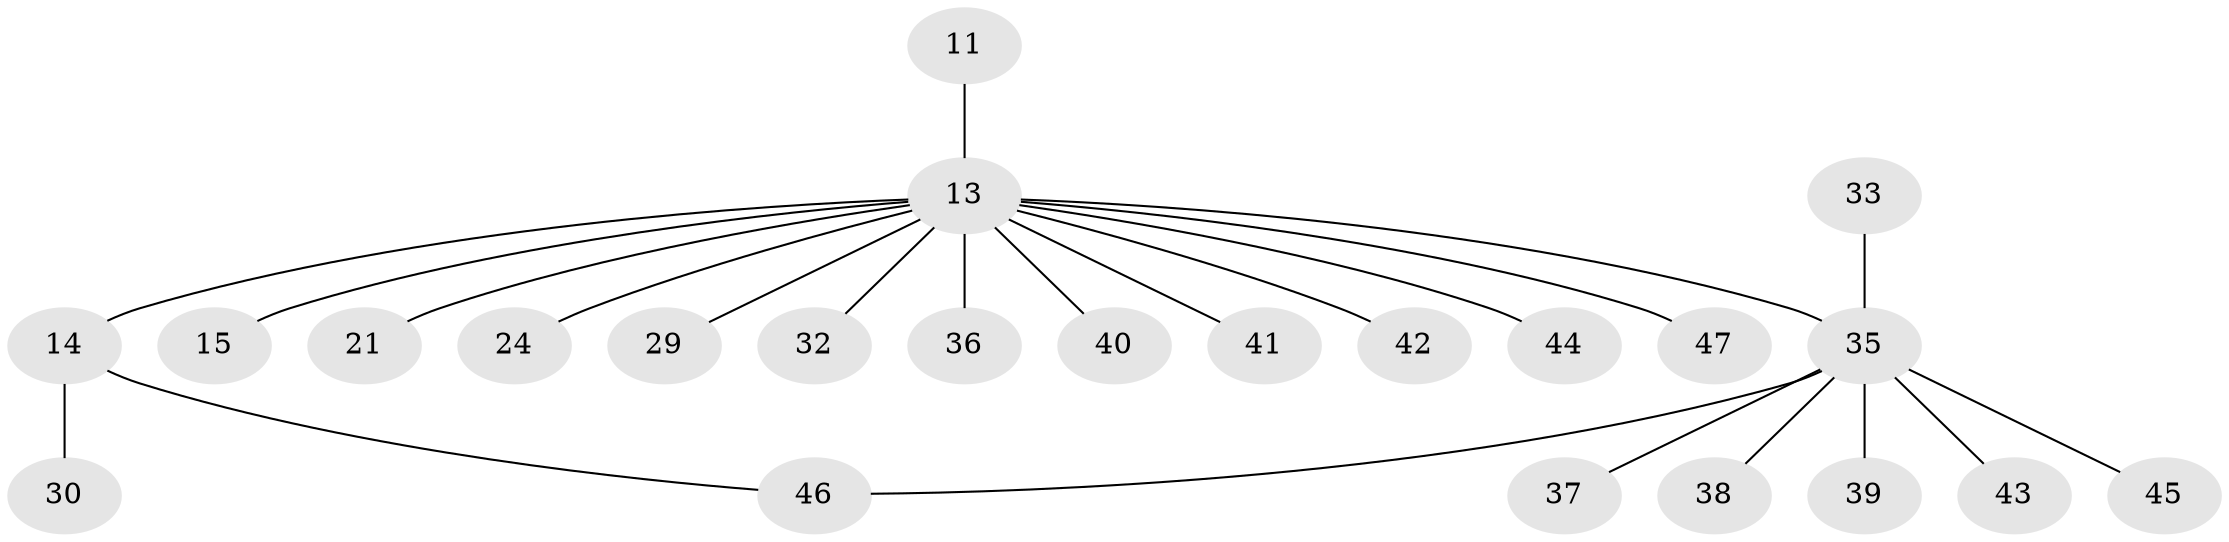// original degree distribution, {3: 0.0851063829787234, 7: 0.02127659574468085, 5: 0.06382978723404255, 4: 0.06382978723404255, 6: 0.06382978723404255, 8: 0.02127659574468085, 1: 0.5531914893617021, 2: 0.1276595744680851}
// Generated by graph-tools (version 1.1) at 2025/55/03/09/25 04:55:33]
// undirected, 23 vertices, 23 edges
graph export_dot {
graph [start="1"]
  node [color=gray90,style=filled];
  11;
  13 [super="+4+9+7"];
  14 [super="+6"];
  15;
  21;
  24;
  29;
  30 [super="+16"];
  32;
  33;
  35 [super="+31+3+28"];
  36 [super="+22+25"];
  37 [super="+34"];
  38;
  39;
  40;
  41;
  42;
  43;
  44;
  45;
  46 [super="+5"];
  47;
  11 -- 13;
  13 -- 24;
  13 -- 40;
  13 -- 44;
  13 -- 47;
  13 -- 14 [weight=4];
  13 -- 32;
  13 -- 35 [weight=5];
  13 -- 42;
  13 -- 15;
  13 -- 21;
  13 -- 29;
  13 -- 41;
  13 -- 36 [weight=2];
  14 -- 46;
  14 -- 30;
  33 -- 35;
  35 -- 38;
  35 -- 45;
  35 -- 39;
  35 -- 43;
  35 -- 46;
  35 -- 37;
}
